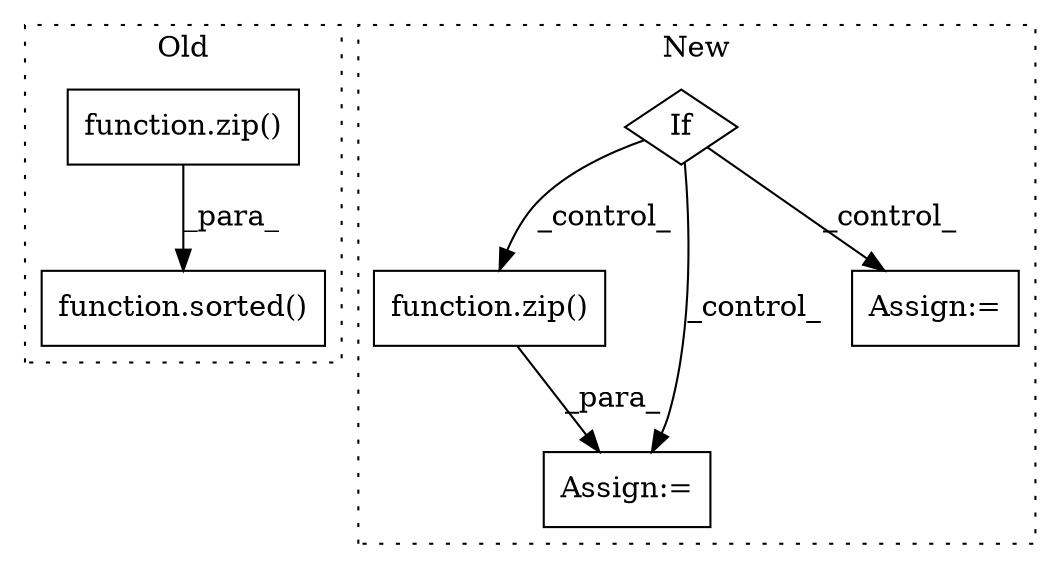 digraph G {
subgraph cluster0 {
1 [label="function.sorted()" a="75" s="971,1036" l="7,1" shape="box"];
3 [label="function.zip()" a="75" s="978,1035" l="4,1" shape="box"];
label = "Old";
style="dotted";
}
subgraph cluster1 {
2 [label="function.zip()" a="75" s="1353,1358" l="4,6" shape="box"];
4 [label="Assign:=" a="68" s="1281" l="72" shape="box"];
5 [label="If" a="96" s="1114" l="3" shape="diamond"];
6 [label="Assign:=" a="68" s="1405" l="3" shape="box"];
label = "New";
style="dotted";
}
2 -> 4 [label="_para_"];
3 -> 1 [label="_para_"];
5 -> 2 [label="_control_"];
5 -> 4 [label="_control_"];
5 -> 6 [label="_control_"];
}